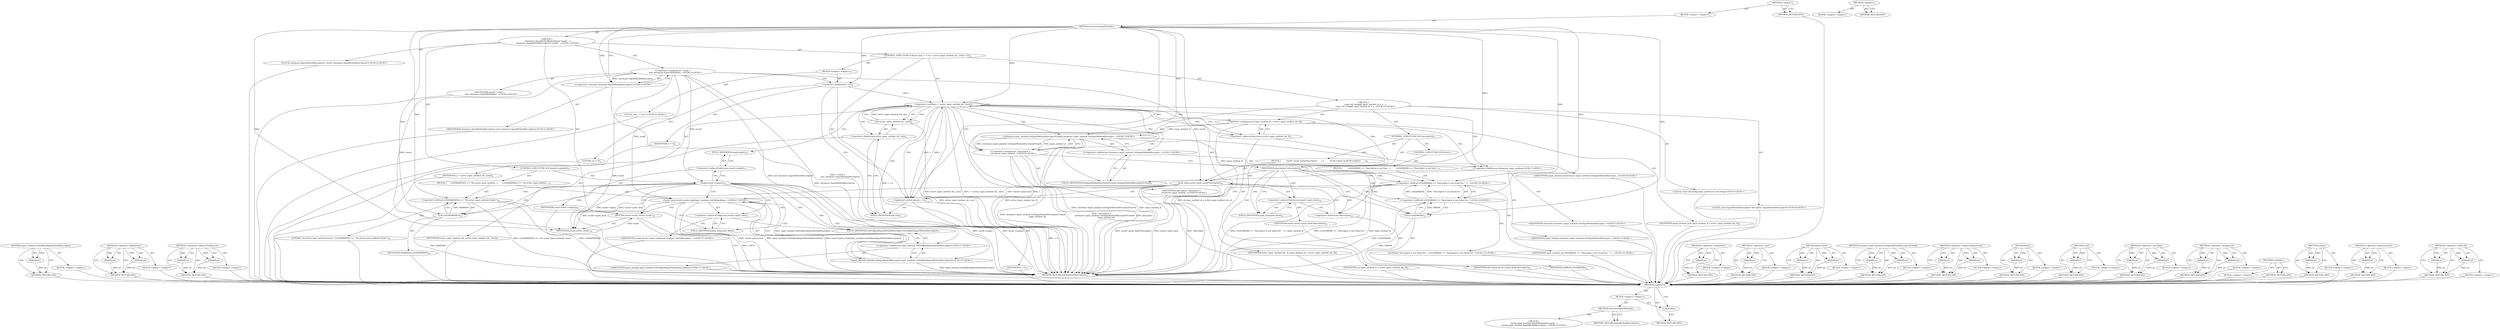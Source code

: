 digraph "&lt;global&gt;" {
vulnerable_182 [label=<(METHOD,input_method.GetFallbackInputMethodDescriptor)>];
vulnerable_183 [label=<(PARAM,p1)>];
vulnerable_184 [label=<(BLOCK,&lt;empty&gt;,&lt;empty&gt;)>];
vulnerable_185 [label=<(METHOD_RETURN,ANY)>];
vulnerable_136 [label=<(METHOD,&lt;operator&gt;.fieldAccess)>];
vulnerable_137 [label=<(PARAM,p1)>];
vulnerable_138 [label=<(PARAM,p2)>];
vulnerable_139 [label=<(BLOCK,&lt;empty&gt;,&lt;empty&gt;)>];
vulnerable_140 [label=<(METHOD_RETURN,ANY)>];
vulnerable_160 [label=<(METHOD,&lt;operator&gt;.indirectFieldAccess)>];
vulnerable_161 [label=<(PARAM,p1)>];
vulnerable_162 [label=<(PARAM,p2)>];
vulnerable_163 [label=<(BLOCK,&lt;empty&gt;,&lt;empty&gt;)>];
vulnerable_164 [label=<(METHOD_RETURN,ANY)>];
vulnerable_6 [label=<(METHOD,&lt;global&gt;)<SUB>1</SUB>>];
vulnerable_7 [label=<(BLOCK,&lt;empty&gt;,&lt;empty&gt;)<SUB>1</SUB>>];
vulnerable_8 [label=<(METHOD,GetActiveInputMethods)<SUB>1</SUB>>];
vulnerable_9 [label="<(BLOCK,{
    chromeos::InputMethodDescriptors* result ...,{
    chromeos::InputMethodDescriptors* result ...)<SUB>1</SUB>>"];
vulnerable_10 [label="<(LOCAL,chromeos.InputMethodDescriptors* result: chromeos.InputMethodDescriptors*)<SUB>2</SUB>>"];
vulnerable_11 [label="<(&lt;operator&gt;.assignment,* result =
        new chromeos::InputMethodDes...)<SUB>2</SUB>>"];
vulnerable_12 [label="<(IDENTIFIER,result,* result =
        new chromeos::InputMethodDes...)<SUB>2</SUB>>"];
vulnerable_13 [label="<(&lt;operator&gt;.new,new chromeos::InputMethodDescriptors)<SUB>3</SUB>>"];
vulnerable_14 [label="<(IDENTIFIER,chromeos::InputMethodDescriptors,new chromeos::InputMethodDescriptors)<SUB>3</SUB>>"];
vulnerable_15 [label=<(CONTROL_STRUCTURE,FOR,for (size_t i = 0;i &lt; active_input_method_ids_.size();++i))<SUB>4</SUB>>];
vulnerable_16 [label=<(BLOCK,&lt;empty&gt;,&lt;empty&gt;)<SUB>4</SUB>>];
vulnerable_17 [label="<(LOCAL,size_t i: size_t)<SUB>4</SUB>>"];
vulnerable_18 [label=<(&lt;operator&gt;.assignment,i = 0)<SUB>4</SUB>>];
vulnerable_19 [label=<(IDENTIFIER,i,i = 0)<SUB>4</SUB>>];
vulnerable_20 [label=<(LITERAL,0,i = 0)<SUB>4</SUB>>];
vulnerable_21 [label=<(&lt;operator&gt;.lessThan,i &lt; active_input_method_ids_.size())<SUB>4</SUB>>];
vulnerable_22 [label=<(IDENTIFIER,i,i &lt; active_input_method_ids_.size())<SUB>4</SUB>>];
vulnerable_23 [label=<(size,active_input_method_ids_.size())<SUB>4</SUB>>];
vulnerable_24 [label=<(&lt;operator&gt;.fieldAccess,active_input_method_ids_.size)<SUB>4</SUB>>];
vulnerable_25 [label=<(IDENTIFIER,active_input_method_ids_,active_input_method_ids_.size())<SUB>4</SUB>>];
vulnerable_26 [label=<(FIELD_IDENTIFIER,size,size)<SUB>4</SUB>>];
vulnerable_27 [label=<(&lt;operator&gt;.preIncrement,++i)<SUB>4</SUB>>];
vulnerable_28 [label=<(IDENTIFIER,i,++i)<SUB>4</SUB>>];
vulnerable_29 [label="<(BLOCK,{
       const std::string&amp; input_method_id = a...,{
       const std::string&amp; input_method_id = a...)<SUB>4</SUB>>"];
vulnerable_30 [label="<(LOCAL,const std.string input_method_id: std.string)<SUB>5</SUB>>"];
vulnerable_31 [label=<(&lt;operator&gt;.assignment,&amp; input_method_id = active_input_method_ids_[i])<SUB>5</SUB>>];
vulnerable_32 [label=<(IDENTIFIER,input_method_id,&amp; input_method_id = active_input_method_ids_[i])<SUB>5</SUB>>];
vulnerable_33 [label=<(&lt;operator&gt;.indirectIndexAccess,active_input_method_ids_[i])<SUB>5</SUB>>];
vulnerable_34 [label=<(IDENTIFIER,active_input_method_ids_,&amp; input_method_id = active_input_method_ids_[i])<SUB>5</SUB>>];
vulnerable_35 [label=<(IDENTIFIER,i,&amp; input_method_id = active_input_method_ids_[i])<SUB>5</SUB>>];
vulnerable_36 [label="<(LOCAL,const InputMethodDescriptor* descriptor: InputMethodDescriptor*)<SUB>6</SUB>>"];
vulnerable_37 [label="<(&lt;operator&gt;.assignment,* descriptor =
          chromeos::input_method...)<SUB>6</SUB>>"];
vulnerable_38 [label="<(IDENTIFIER,descriptor,* descriptor =
          chromeos::input_method...)<SUB>6</SUB>>"];
vulnerable_39 [label="<(chromeos.input_method.GetInputMethodDescriptorFromId,chromeos::input_method::GetInputMethodDescripto...)<SUB>7</SUB>>"];
vulnerable_40 [label="<(&lt;operator&gt;.fieldAccess,chromeos::input_method::GetInputMethodDescripto...)<SUB>7</SUB>>"];
vulnerable_41 [label="<(&lt;operator&gt;.fieldAccess,chromeos::input_method)<SUB>7</SUB>>"];
vulnerable_42 [label="<(IDENTIFIER,chromeos,chromeos::input_method::GetInputMethodDescripto...)<SUB>7</SUB>>"];
vulnerable_43 [label="<(IDENTIFIER,input_method,chromeos::input_method::GetInputMethodDescripto...)<SUB>7</SUB>>"];
vulnerable_44 [label=<(FIELD_IDENTIFIER,GetInputMethodDescriptorFromId,GetInputMethodDescriptorFromId)<SUB>7</SUB>>];
vulnerable_45 [label="<(IDENTIFIER,input_method_id,chromeos::input_method::GetInputMethodDescripto...)<SUB>8</SUB>>"];
vulnerable_46 [label=<(CONTROL_STRUCTURE,IF,if (descriptor))<SUB>9</SUB>>];
vulnerable_47 [label=<(IDENTIFIER,descriptor,if (descriptor))<SUB>9</SUB>>];
vulnerable_48 [label=<(BLOCK,{
         result-&gt;push_back(*descriptor);
      },{
         result-&gt;push_back(*descriptor);
      })<SUB>9</SUB>>];
vulnerable_49 [label=<(push_back,result-&gt;push_back(*descriptor))<SUB>10</SUB>>];
vulnerable_50 [label=<(&lt;operator&gt;.indirectFieldAccess,result-&gt;push_back)<SUB>10</SUB>>];
vulnerable_51 [label=<(IDENTIFIER,result,result-&gt;push_back(*descriptor))<SUB>10</SUB>>];
vulnerable_52 [label=<(FIELD_IDENTIFIER,push_back,push_back)<SUB>10</SUB>>];
vulnerable_53 [label=<(&lt;operator&gt;.indirection,*descriptor)<SUB>10</SUB>>];
vulnerable_54 [label=<(IDENTIFIER,descriptor,result-&gt;push_back(*descriptor))<SUB>10</SUB>>];
vulnerable_55 [label=<(CONTROL_STRUCTURE,ELSE,else)<SUB>11</SUB>>];
vulnerable_56 [label=<(BLOCK,{
        LOG(ERROR) &lt;&lt; &quot;Descriptor is not foun...,{
        LOG(ERROR) &lt;&lt; &quot;Descriptor is not foun...)<SUB>11</SUB>>];
vulnerable_57 [label="<(&lt;operator&gt;.shiftLeft,LOG(ERROR) &lt;&lt; &quot;Descriptor is not found for: &quot; &lt;...)<SUB>12</SUB>>"];
vulnerable_58 [label="<(&lt;operator&gt;.shiftLeft,LOG(ERROR) &lt;&lt; &quot;Descriptor is not found for: &quot;)<SUB>12</SUB>>"];
vulnerable_59 [label=<(LOG,LOG(ERROR))<SUB>12</SUB>>];
vulnerable_60 [label=<(IDENTIFIER,ERROR,LOG(ERROR))<SUB>12</SUB>>];
vulnerable_61 [label="<(LITERAL,&quot;Descriptor is not found for: &quot;,LOG(ERROR) &lt;&lt; &quot;Descriptor is not found for: &quot;)<SUB>12</SUB>>"];
vulnerable_62 [label="<(IDENTIFIER,input_method_id,LOG(ERROR) &lt;&lt; &quot;Descriptor is not found for: &quot; &lt;...)<SUB>12</SUB>>"];
vulnerable_63 [label=<(CONTROL_STRUCTURE,IF,if (result-&gt;empty()))<SUB>15</SUB>>];
vulnerable_64 [label=<(empty,result-&gt;empty())<SUB>15</SUB>>];
vulnerable_65 [label=<(&lt;operator&gt;.indirectFieldAccess,result-&gt;empty)<SUB>15</SUB>>];
vulnerable_66 [label=<(IDENTIFIER,result,result-&gt;empty())<SUB>15</SUB>>];
vulnerable_67 [label=<(FIELD_IDENTIFIER,empty,empty)<SUB>15</SUB>>];
vulnerable_68 [label=<(BLOCK,{
      LOG(WARNING) &lt;&lt; &quot;No active input method...,{
      LOG(WARNING) &lt;&lt; &quot;No active input method...)<SUB>15</SUB>>];
vulnerable_69 [label=<(&lt;operator&gt;.shiftLeft,LOG(WARNING) &lt;&lt; &quot;No active input methods found.&quot;)<SUB>16</SUB>>];
vulnerable_70 [label=<(LOG,LOG(WARNING))<SUB>16</SUB>>];
vulnerable_71 [label=<(IDENTIFIER,WARNING,LOG(WARNING))<SUB>16</SUB>>];
vulnerable_72 [label=<(LITERAL,&quot;No active input methods found.&quot;,LOG(WARNING) &lt;&lt; &quot;No active input methods found.&quot;)<SUB>16</SUB>>];
vulnerable_73 [label="<(push_back,result-&gt;push_back(input_method::GetFallbackInpu...)<SUB>17</SUB>>"];
vulnerable_74 [label=<(&lt;operator&gt;.indirectFieldAccess,result-&gt;push_back)<SUB>17</SUB>>];
vulnerable_75 [label="<(IDENTIFIER,result,result-&gt;push_back(input_method::GetFallbackInpu...)<SUB>17</SUB>>"];
vulnerable_76 [label=<(FIELD_IDENTIFIER,push_back,push_back)<SUB>17</SUB>>];
vulnerable_77 [label="<(input_method.GetFallbackInputMethodDescriptor,input_method::GetFallbackInputMethodDescriptor())<SUB>17</SUB>>"];
vulnerable_78 [label="<(&lt;operator&gt;.fieldAccess,input_method::GetFallbackInputMethodDescriptor)<SUB>17</SUB>>"];
vulnerable_79 [label="<(IDENTIFIER,input_method,input_method::GetFallbackInputMethodDescriptor())<SUB>17</SUB>>"];
vulnerable_80 [label=<(FIELD_IDENTIFIER,GetFallbackInputMethodDescriptor,GetFallbackInputMethodDescriptor)<SUB>17</SUB>>];
vulnerable_81 [label=<(RETURN,return result;,return result;)<SUB>19</SUB>>];
vulnerable_82 [label=<(IDENTIFIER,result,return result;)<SUB>19</SUB>>];
vulnerable_83 [label=<(METHOD_RETURN,InputMethodDescriptors)<SUB>1</SUB>>];
vulnerable_85 [label=<(METHOD_RETURN,ANY)<SUB>1</SUB>>];
vulnerable_165 [label=<(METHOD,&lt;operator&gt;.indirection)>];
vulnerable_166 [label=<(PARAM,p1)>];
vulnerable_167 [label=<(BLOCK,&lt;empty&gt;,&lt;empty&gt;)>];
vulnerable_168 [label=<(METHOD_RETURN,ANY)>];
vulnerable_123 [label=<(METHOD,&lt;operator&gt;.new)>];
vulnerable_124 [label=<(PARAM,p1)>];
vulnerable_125 [label=<(BLOCK,&lt;empty&gt;,&lt;empty&gt;)>];
vulnerable_126 [label=<(METHOD_RETURN,ANY)>];
vulnerable_155 [label=<(METHOD,push_back)>];
vulnerable_156 [label=<(PARAM,p1)>];
vulnerable_157 [label=<(PARAM,p2)>];
vulnerable_158 [label=<(BLOCK,&lt;empty&gt;,&lt;empty&gt;)>];
vulnerable_159 [label=<(METHOD_RETURN,ANY)>];
vulnerable_150 [label=<(METHOD,chromeos.input_method.GetInputMethodDescriptorFromId)>];
vulnerable_151 [label=<(PARAM,p1)>];
vulnerable_152 [label=<(PARAM,p2)>];
vulnerable_153 [label=<(BLOCK,&lt;empty&gt;,&lt;empty&gt;)>];
vulnerable_154 [label=<(METHOD_RETURN,ANY)>];
vulnerable_145 [label=<(METHOD,&lt;operator&gt;.indirectIndexAccess)>];
vulnerable_146 [label=<(PARAM,p1)>];
vulnerable_147 [label=<(PARAM,p2)>];
vulnerable_148 [label=<(BLOCK,&lt;empty&gt;,&lt;empty&gt;)>];
vulnerable_149 [label=<(METHOD_RETURN,ANY)>];
vulnerable_132 [label=<(METHOD,size)>];
vulnerable_133 [label=<(PARAM,p1)>];
vulnerable_134 [label=<(BLOCK,&lt;empty&gt;,&lt;empty&gt;)>];
vulnerable_135 [label=<(METHOD_RETURN,ANY)>];
vulnerable_174 [label=<(METHOD,LOG)>];
vulnerable_175 [label=<(PARAM,p1)>];
vulnerable_176 [label=<(BLOCK,&lt;empty&gt;,&lt;empty&gt;)>];
vulnerable_177 [label=<(METHOD_RETURN,ANY)>];
vulnerable_127 [label=<(METHOD,&lt;operator&gt;.lessThan)>];
vulnerable_128 [label=<(PARAM,p1)>];
vulnerable_129 [label=<(PARAM,p2)>];
vulnerable_130 [label=<(BLOCK,&lt;empty&gt;,&lt;empty&gt;)>];
vulnerable_131 [label=<(METHOD_RETURN,ANY)>];
vulnerable_118 [label=<(METHOD,&lt;operator&gt;.assignment)>];
vulnerable_119 [label=<(PARAM,p1)>];
vulnerable_120 [label=<(PARAM,p2)>];
vulnerable_121 [label=<(BLOCK,&lt;empty&gt;,&lt;empty&gt;)>];
vulnerable_122 [label=<(METHOD_RETURN,ANY)>];
vulnerable_112 [label=<(METHOD,&lt;global&gt;)<SUB>1</SUB>>];
vulnerable_113 [label=<(BLOCK,&lt;empty&gt;,&lt;empty&gt;)>];
vulnerable_114 [label=<(METHOD_RETURN,ANY)>];
vulnerable_178 [label=<(METHOD,empty)>];
vulnerable_179 [label=<(PARAM,p1)>];
vulnerable_180 [label=<(BLOCK,&lt;empty&gt;,&lt;empty&gt;)>];
vulnerable_181 [label=<(METHOD_RETURN,ANY)>];
vulnerable_141 [label=<(METHOD,&lt;operator&gt;.preIncrement)>];
vulnerable_142 [label=<(PARAM,p1)>];
vulnerable_143 [label=<(BLOCK,&lt;empty&gt;,&lt;empty&gt;)>];
vulnerable_144 [label=<(METHOD_RETURN,ANY)>];
vulnerable_169 [label=<(METHOD,&lt;operator&gt;.shiftLeft)>];
vulnerable_170 [label=<(PARAM,p1)>];
vulnerable_171 [label=<(PARAM,p2)>];
vulnerable_172 [label=<(BLOCK,&lt;empty&gt;,&lt;empty&gt;)>];
vulnerable_173 [label=<(METHOD_RETURN,ANY)>];
fixed_6 [label=<(METHOD,&lt;global&gt;)<SUB>1</SUB>>];
fixed_7 [label=<(BLOCK,&lt;empty&gt;,&lt;empty&gt;)<SUB>1</SUB>>];
fixed_8 [label=<(METHOD,GetActiveInputMethods)<SUB>1</SUB>>];
fixed_9 [label="<(BLOCK,{
  virtual input_method::InputMethodDescriptor...,{
  virtual input_method::InputMethodDescriptor...)<SUB>1</SUB>>"];
fixed_10 [label=<(METHOD_RETURN,InputMethodDescriptors)<SUB>1</SUB>>];
fixed_12 [label=<(UNKNOWN,,)>];
fixed_13 [label=<(METHOD_RETURN,ANY)<SUB>1</SUB>>];
fixed_22 [label=<(METHOD,&lt;global&gt;)<SUB>1</SUB>>];
fixed_23 [label=<(BLOCK,&lt;empty&gt;,&lt;empty&gt;)>];
fixed_24 [label=<(METHOD_RETURN,ANY)>];
vulnerable_182 -> vulnerable_183  [key=0, label="AST: "];
vulnerable_182 -> vulnerable_183  [key=1, label="DDG: "];
vulnerable_182 -> vulnerable_184  [key=0, label="AST: "];
vulnerable_182 -> vulnerable_185  [key=0, label="AST: "];
vulnerable_182 -> vulnerable_185  [key=1, label="CFG: "];
vulnerable_183 -> vulnerable_185  [key=0, label="DDG: p1"];
vulnerable_184 -> fixed_6  [key=0];
vulnerable_185 -> fixed_6  [key=0];
vulnerable_136 -> vulnerable_137  [key=0, label="AST: "];
vulnerable_136 -> vulnerable_137  [key=1, label="DDG: "];
vulnerable_136 -> vulnerable_139  [key=0, label="AST: "];
vulnerable_136 -> vulnerable_138  [key=0, label="AST: "];
vulnerable_136 -> vulnerable_138  [key=1, label="DDG: "];
vulnerable_136 -> vulnerable_140  [key=0, label="AST: "];
vulnerable_136 -> vulnerable_140  [key=1, label="CFG: "];
vulnerable_137 -> vulnerable_140  [key=0, label="DDG: p1"];
vulnerable_138 -> vulnerable_140  [key=0, label="DDG: p2"];
vulnerable_139 -> fixed_6  [key=0];
vulnerable_140 -> fixed_6  [key=0];
vulnerable_160 -> vulnerable_161  [key=0, label="AST: "];
vulnerable_160 -> vulnerable_161  [key=1, label="DDG: "];
vulnerable_160 -> vulnerable_163  [key=0, label="AST: "];
vulnerable_160 -> vulnerable_162  [key=0, label="AST: "];
vulnerable_160 -> vulnerable_162  [key=1, label="DDG: "];
vulnerable_160 -> vulnerable_164  [key=0, label="AST: "];
vulnerable_160 -> vulnerable_164  [key=1, label="CFG: "];
vulnerable_161 -> vulnerable_164  [key=0, label="DDG: p1"];
vulnerable_162 -> vulnerable_164  [key=0, label="DDG: p2"];
vulnerable_163 -> fixed_6  [key=0];
vulnerable_164 -> fixed_6  [key=0];
vulnerable_6 -> vulnerable_7  [key=0, label="AST: "];
vulnerable_6 -> vulnerable_85  [key=0, label="AST: "];
vulnerable_6 -> vulnerable_85  [key=1, label="CFG: "];
vulnerable_7 -> vulnerable_8  [key=0, label="AST: "];
vulnerable_8 -> vulnerable_9  [key=0, label="AST: "];
vulnerable_8 -> vulnerable_83  [key=0, label="AST: "];
vulnerable_8 -> vulnerable_13  [key=0, label="CFG: "];
vulnerable_8 -> vulnerable_13  [key=1, label="DDG: "];
vulnerable_8 -> vulnerable_82  [key=0, label="DDG: "];
vulnerable_8 -> vulnerable_18  [key=0, label="DDG: "];
vulnerable_8 -> vulnerable_21  [key=0, label="DDG: "];
vulnerable_8 -> vulnerable_27  [key=0, label="DDG: "];
vulnerable_8 -> vulnerable_47  [key=0, label="DDG: "];
vulnerable_8 -> vulnerable_69  [key=0, label="DDG: "];
vulnerable_8 -> vulnerable_39  [key=0, label="DDG: "];
vulnerable_8 -> vulnerable_70  [key=0, label="DDG: "];
vulnerable_8 -> vulnerable_57  [key=0, label="DDG: "];
vulnerable_8 -> vulnerable_58  [key=0, label="DDG: "];
vulnerable_8 -> vulnerable_59  [key=0, label="DDG: "];
vulnerable_9 -> vulnerable_10  [key=0, label="AST: "];
vulnerable_9 -> vulnerable_11  [key=0, label="AST: "];
vulnerable_9 -> vulnerable_15  [key=0, label="AST: "];
vulnerable_9 -> vulnerable_63  [key=0, label="AST: "];
vulnerable_9 -> vulnerable_81  [key=0, label="AST: "];
vulnerable_10 -> fixed_6  [key=0];
vulnerable_11 -> vulnerable_12  [key=0, label="AST: "];
vulnerable_11 -> vulnerable_13  [key=0, label="AST: "];
vulnerable_11 -> vulnerable_18  [key=0, label="CFG: "];
vulnerable_11 -> vulnerable_83  [key=0, label="DDG: result"];
vulnerable_11 -> vulnerable_83  [key=1, label="DDG: new chromeos::InputMethodDescriptors"];
vulnerable_11 -> vulnerable_83  [key=2, label="DDG: * result =
        new chromeos::InputMethodDescriptors"];
vulnerable_11 -> vulnerable_82  [key=0, label="DDG: result"];
vulnerable_11 -> vulnerable_64  [key=0, label="DDG: result"];
vulnerable_11 -> vulnerable_73  [key=0, label="DDG: result"];
vulnerable_11 -> vulnerable_49  [key=0, label="DDG: result"];
vulnerable_12 -> fixed_6  [key=0];
vulnerable_13 -> vulnerable_14  [key=0, label="AST: "];
vulnerable_13 -> vulnerable_11  [key=0, label="CFG: "];
vulnerable_13 -> vulnerable_11  [key=1, label="DDG: chromeos::InputMethodDescriptors"];
vulnerable_13 -> vulnerable_83  [key=0, label="DDG: chromeos::InputMethodDescriptors"];
vulnerable_14 -> fixed_6  [key=0];
vulnerable_15 -> vulnerable_16  [key=0, label="AST: "];
vulnerable_15 -> vulnerable_21  [key=0, label="AST: "];
vulnerable_15 -> vulnerable_27  [key=0, label="AST: "];
vulnerable_15 -> vulnerable_29  [key=0, label="AST: "];
vulnerable_16 -> vulnerable_17  [key=0, label="AST: "];
vulnerable_16 -> vulnerable_18  [key=0, label="AST: "];
vulnerable_17 -> fixed_6  [key=0];
vulnerable_18 -> vulnerable_19  [key=0, label="AST: "];
vulnerable_18 -> vulnerable_20  [key=0, label="AST: "];
vulnerable_18 -> vulnerable_26  [key=0, label="CFG: "];
vulnerable_18 -> vulnerable_83  [key=0, label="DDG: i = 0"];
vulnerable_18 -> vulnerable_21  [key=0, label="DDG: i"];
vulnerable_19 -> fixed_6  [key=0];
vulnerable_20 -> fixed_6  [key=0];
vulnerable_21 -> vulnerable_22  [key=0, label="AST: "];
vulnerable_21 -> vulnerable_23  [key=0, label="AST: "];
vulnerable_21 -> vulnerable_23  [key=1, label="CDG: "];
vulnerable_21 -> vulnerable_33  [key=0, label="CFG: "];
vulnerable_21 -> vulnerable_33  [key=1, label="CDG: "];
vulnerable_21 -> vulnerable_67  [key=0, label="CFG: "];
vulnerable_21 -> vulnerable_83  [key=0, label="DDG: i"];
vulnerable_21 -> vulnerable_83  [key=1, label="DDG: active_input_method_ids_.size()"];
vulnerable_21 -> vulnerable_83  [key=2, label="DDG: i &lt; active_input_method_ids_.size()"];
vulnerable_21 -> vulnerable_27  [key=0, label="DDG: i"];
vulnerable_21 -> vulnerable_27  [key=1, label="CDG: "];
vulnerable_21 -> vulnerable_24  [key=0, label="CDG: "];
vulnerable_21 -> vulnerable_47  [key=0, label="CDG: "];
vulnerable_21 -> vulnerable_21  [key=0, label="CDG: "];
vulnerable_21 -> vulnerable_26  [key=0, label="CDG: "];
vulnerable_21 -> vulnerable_37  [key=0, label="CDG: "];
vulnerable_21 -> vulnerable_41  [key=0, label="CDG: "];
vulnerable_21 -> vulnerable_40  [key=0, label="CDG: "];
vulnerable_21 -> vulnerable_44  [key=0, label="CDG: "];
vulnerable_21 -> vulnerable_39  [key=0, label="CDG: "];
vulnerable_21 -> vulnerable_31  [key=0, label="CDG: "];
vulnerable_22 -> fixed_6  [key=0];
vulnerable_23 -> vulnerable_24  [key=0, label="AST: "];
vulnerable_23 -> vulnerable_21  [key=0, label="CFG: "];
vulnerable_23 -> vulnerable_21  [key=1, label="DDG: active_input_method_ids_.size"];
vulnerable_23 -> vulnerable_83  [key=0, label="DDG: active_input_method_ids_.size"];
vulnerable_24 -> vulnerable_25  [key=0, label="AST: "];
vulnerable_24 -> vulnerable_26  [key=0, label="AST: "];
vulnerable_24 -> vulnerable_23  [key=0, label="CFG: "];
vulnerable_25 -> fixed_6  [key=0];
vulnerable_26 -> vulnerable_24  [key=0, label="CFG: "];
vulnerable_27 -> vulnerable_28  [key=0, label="AST: "];
vulnerable_27 -> vulnerable_26  [key=0, label="CFG: "];
vulnerable_27 -> vulnerable_83  [key=0, label="DDG: ++i"];
vulnerable_27 -> vulnerable_21  [key=0, label="DDG: i"];
vulnerable_28 -> fixed_6  [key=0];
vulnerable_29 -> vulnerable_30  [key=0, label="AST: "];
vulnerable_29 -> vulnerable_31  [key=0, label="AST: "];
vulnerable_29 -> vulnerable_36  [key=0, label="AST: "];
vulnerable_29 -> vulnerable_37  [key=0, label="AST: "];
vulnerable_29 -> vulnerable_46  [key=0, label="AST: "];
vulnerable_30 -> fixed_6  [key=0];
vulnerable_31 -> vulnerable_32  [key=0, label="AST: "];
vulnerable_31 -> vulnerable_33  [key=0, label="AST: "];
vulnerable_31 -> vulnerable_41  [key=0, label="CFG: "];
vulnerable_31 -> vulnerable_83  [key=0, label="DDG: active_input_method_ids_[i]"];
vulnerable_31 -> vulnerable_83  [key=1, label="DDG: &amp; input_method_id = active_input_method_ids_[i]"];
vulnerable_31 -> vulnerable_39  [key=0, label="DDG: input_method_id"];
vulnerable_32 -> fixed_6  [key=0];
vulnerable_33 -> vulnerable_34  [key=0, label="AST: "];
vulnerable_33 -> vulnerable_35  [key=0, label="AST: "];
vulnerable_33 -> vulnerable_31  [key=0, label="CFG: "];
vulnerable_34 -> fixed_6  [key=0];
vulnerable_35 -> fixed_6  [key=0];
vulnerable_36 -> fixed_6  [key=0];
vulnerable_37 -> vulnerable_38  [key=0, label="AST: "];
vulnerable_37 -> vulnerable_39  [key=0, label="AST: "];
vulnerable_37 -> vulnerable_47  [key=0, label="CFG: "];
vulnerable_37 -> vulnerable_83  [key=0, label="DDG: descriptor"];
vulnerable_37 -> vulnerable_83  [key=1, label="DDG: chromeos::input_method::GetInputMethodDescriptorFromId(
               input_method_id)"];
vulnerable_37 -> vulnerable_83  [key=2, label="DDG: * descriptor =
          chromeos::input_method::GetInputMethodDescriptorFromId(
               input_method_id)"];
vulnerable_38 -> fixed_6  [key=0];
vulnerable_39 -> vulnerable_40  [key=0, label="AST: "];
vulnerable_39 -> vulnerable_45  [key=0, label="AST: "];
vulnerable_39 -> vulnerable_37  [key=0, label="CFG: "];
vulnerable_39 -> vulnerable_37  [key=1, label="DDG: chromeos::input_method::GetInputMethodDescriptorFromId"];
vulnerable_39 -> vulnerable_37  [key=2, label="DDG: input_method_id"];
vulnerable_39 -> vulnerable_83  [key=0, label="DDG: chromeos::input_method::GetInputMethodDescriptorFromId"];
vulnerable_39 -> vulnerable_83  [key=1, label="DDG: input_method_id"];
vulnerable_39 -> vulnerable_57  [key=0, label="DDG: input_method_id"];
vulnerable_40 -> vulnerable_41  [key=0, label="AST: "];
vulnerable_40 -> vulnerable_44  [key=0, label="AST: "];
vulnerable_40 -> vulnerable_39  [key=0, label="CFG: "];
vulnerable_41 -> vulnerable_42  [key=0, label="AST: "];
vulnerable_41 -> vulnerable_43  [key=0, label="AST: "];
vulnerable_41 -> vulnerable_44  [key=0, label="CFG: "];
vulnerable_42 -> fixed_6  [key=0];
vulnerable_43 -> fixed_6  [key=0];
vulnerable_44 -> vulnerable_40  [key=0, label="CFG: "];
vulnerable_45 -> fixed_6  [key=0];
vulnerable_46 -> vulnerable_47  [key=0, label="AST: "];
vulnerable_46 -> vulnerable_48  [key=0, label="AST: "];
vulnerable_46 -> vulnerable_55  [key=0, label="AST: "];
vulnerable_47 -> vulnerable_52  [key=0, label="CFG: "];
vulnerable_47 -> vulnerable_52  [key=1, label="CDG: "];
vulnerable_47 -> vulnerable_59  [key=0, label="CFG: "];
vulnerable_47 -> vulnerable_59  [key=1, label="CDG: "];
vulnerable_47 -> vulnerable_58  [key=0, label="CDG: "];
vulnerable_47 -> vulnerable_49  [key=0, label="CDG: "];
vulnerable_47 -> vulnerable_57  [key=0, label="CDG: "];
vulnerable_47 -> vulnerable_53  [key=0, label="CDG: "];
vulnerable_47 -> vulnerable_50  [key=0, label="CDG: "];
vulnerable_48 -> vulnerable_49  [key=0, label="AST: "];
vulnerable_49 -> vulnerable_50  [key=0, label="AST: "];
vulnerable_49 -> vulnerable_53  [key=0, label="AST: "];
vulnerable_49 -> vulnerable_27  [key=0, label="CFG: "];
vulnerable_49 -> vulnerable_83  [key=0, label="DDG: result-&gt;push_back"];
vulnerable_49 -> vulnerable_83  [key=1, label="DDG: *descriptor"];
vulnerable_49 -> vulnerable_83  [key=2, label="DDG: result-&gt;push_back(*descriptor)"];
vulnerable_49 -> vulnerable_82  [key=0, label="DDG: result-&gt;push_back"];
vulnerable_49 -> vulnerable_73  [key=0, label="DDG: result-&gt;push_back"];
vulnerable_50 -> vulnerable_51  [key=0, label="AST: "];
vulnerable_50 -> vulnerable_52  [key=0, label="AST: "];
vulnerable_50 -> vulnerable_53  [key=0, label="CFG: "];
vulnerable_51 -> fixed_6  [key=0];
vulnerable_52 -> vulnerable_50  [key=0, label="CFG: "];
vulnerable_53 -> vulnerable_54  [key=0, label="AST: "];
vulnerable_53 -> vulnerable_49  [key=0, label="CFG: "];
vulnerable_54 -> fixed_6  [key=0];
vulnerable_55 -> vulnerable_56  [key=0, label="AST: "];
vulnerable_56 -> vulnerable_57  [key=0, label="AST: "];
vulnerable_57 -> vulnerable_58  [key=0, label="AST: "];
vulnerable_57 -> vulnerable_62  [key=0, label="AST: "];
vulnerable_57 -> vulnerable_27  [key=0, label="CFG: "];
vulnerable_57 -> vulnerable_83  [key=0, label="DDG: LOG(ERROR) &lt;&lt; &quot;Descriptor is not found for: &quot;"];
vulnerable_57 -> vulnerable_83  [key=1, label="DDG: input_method_id"];
vulnerable_57 -> vulnerable_83  [key=2, label="DDG: LOG(ERROR) &lt;&lt; &quot;Descriptor is not found for: &quot; &lt;&lt; input_method_id"];
vulnerable_58 -> vulnerable_59  [key=0, label="AST: "];
vulnerable_58 -> vulnerable_61  [key=0, label="AST: "];
vulnerable_58 -> vulnerable_57  [key=0, label="CFG: "];
vulnerable_58 -> vulnerable_57  [key=1, label="DDG: LOG(ERROR)"];
vulnerable_58 -> vulnerable_57  [key=2, label="DDG: &quot;Descriptor is not found for: &quot;"];
vulnerable_58 -> vulnerable_83  [key=0, label="DDG: LOG(ERROR)"];
vulnerable_59 -> vulnerable_60  [key=0, label="AST: "];
vulnerable_59 -> vulnerable_58  [key=0, label="CFG: "];
vulnerable_59 -> vulnerable_58  [key=1, label="DDG: ERROR"];
vulnerable_59 -> vulnerable_83  [key=0, label="DDG: ERROR"];
vulnerable_60 -> fixed_6  [key=0];
vulnerable_61 -> fixed_6  [key=0];
vulnerable_62 -> fixed_6  [key=0];
vulnerable_63 -> vulnerable_64  [key=0, label="AST: "];
vulnerable_63 -> vulnerable_68  [key=0, label="AST: "];
vulnerable_64 -> vulnerable_65  [key=0, label="AST: "];
vulnerable_64 -> vulnerable_70  [key=0, label="CFG: "];
vulnerable_64 -> vulnerable_70  [key=1, label="CDG: "];
vulnerable_64 -> vulnerable_81  [key=0, label="CFG: "];
vulnerable_64 -> vulnerable_83  [key=0, label="DDG: result-&gt;empty"];
vulnerable_64 -> vulnerable_83  [key=1, label="DDG: result-&gt;empty()"];
vulnerable_64 -> vulnerable_82  [key=0, label="DDG: result-&gt;empty"];
vulnerable_64 -> vulnerable_80  [key=0, label="CDG: "];
vulnerable_64 -> vulnerable_73  [key=0, label="CDG: "];
vulnerable_64 -> vulnerable_77  [key=0, label="CDG: "];
vulnerable_64 -> vulnerable_69  [key=0, label="CDG: "];
vulnerable_64 -> vulnerable_74  [key=0, label="CDG: "];
vulnerable_64 -> vulnerable_76  [key=0, label="CDG: "];
vulnerable_64 -> vulnerable_78  [key=0, label="CDG: "];
vulnerable_65 -> vulnerable_66  [key=0, label="AST: "];
vulnerable_65 -> vulnerable_67  [key=0, label="AST: "];
vulnerable_65 -> vulnerable_64  [key=0, label="CFG: "];
vulnerable_66 -> fixed_6  [key=0];
vulnerable_67 -> vulnerable_65  [key=0, label="CFG: "];
vulnerable_68 -> vulnerable_69  [key=0, label="AST: "];
vulnerable_68 -> vulnerable_73  [key=0, label="AST: "];
vulnerable_69 -> vulnerable_70  [key=0, label="AST: "];
vulnerable_69 -> vulnerable_72  [key=0, label="AST: "];
vulnerable_69 -> vulnerable_76  [key=0, label="CFG: "];
vulnerable_69 -> vulnerable_83  [key=0, label="DDG: LOG(WARNING)"];
vulnerable_69 -> vulnerable_83  [key=1, label="DDG: LOG(WARNING) &lt;&lt; &quot;No active input methods found.&quot;"];
vulnerable_70 -> vulnerable_71  [key=0, label="AST: "];
vulnerable_70 -> vulnerable_69  [key=0, label="CFG: "];
vulnerable_70 -> vulnerable_69  [key=1, label="DDG: WARNING"];
vulnerable_70 -> vulnerable_83  [key=0, label="DDG: WARNING"];
vulnerable_71 -> fixed_6  [key=0];
vulnerable_72 -> fixed_6  [key=0];
vulnerable_73 -> vulnerable_74  [key=0, label="AST: "];
vulnerable_73 -> vulnerable_77  [key=0, label="AST: "];
vulnerable_73 -> vulnerable_81  [key=0, label="CFG: "];
vulnerable_73 -> vulnerable_83  [key=0, label="DDG: result-&gt;push_back"];
vulnerable_73 -> vulnerable_83  [key=1, label="DDG: input_method::GetFallbackInputMethodDescriptor()"];
vulnerable_73 -> vulnerable_83  [key=2, label="DDG: result-&gt;push_back(input_method::GetFallbackInputMethodDescriptor())"];
vulnerable_73 -> vulnerable_82  [key=0, label="DDG: result-&gt;push_back"];
vulnerable_74 -> vulnerable_75  [key=0, label="AST: "];
vulnerable_74 -> vulnerable_76  [key=0, label="AST: "];
vulnerable_74 -> vulnerable_80  [key=0, label="CFG: "];
vulnerable_75 -> fixed_6  [key=0];
vulnerable_76 -> vulnerable_74  [key=0, label="CFG: "];
vulnerable_77 -> vulnerable_78  [key=0, label="AST: "];
vulnerable_77 -> vulnerable_73  [key=0, label="CFG: "];
vulnerable_77 -> vulnerable_73  [key=1, label="DDG: input_method::GetFallbackInputMethodDescriptor"];
vulnerable_77 -> vulnerable_83  [key=0, label="DDG: input_method::GetFallbackInputMethodDescriptor"];
vulnerable_78 -> vulnerable_79  [key=0, label="AST: "];
vulnerable_78 -> vulnerable_80  [key=0, label="AST: "];
vulnerable_78 -> vulnerable_77  [key=0, label="CFG: "];
vulnerable_79 -> fixed_6  [key=0];
vulnerable_80 -> vulnerable_78  [key=0, label="CFG: "];
vulnerable_81 -> vulnerable_82  [key=0, label="AST: "];
vulnerable_81 -> vulnerable_83  [key=0, label="CFG: "];
vulnerable_81 -> vulnerable_83  [key=1, label="DDG: &lt;RET&gt;"];
vulnerable_82 -> vulnerable_81  [key=0, label="DDG: result"];
vulnerable_83 -> fixed_6  [key=0];
vulnerable_85 -> fixed_6  [key=0];
vulnerable_165 -> vulnerable_166  [key=0, label="AST: "];
vulnerable_165 -> vulnerable_166  [key=1, label="DDG: "];
vulnerable_165 -> vulnerable_167  [key=0, label="AST: "];
vulnerable_165 -> vulnerable_168  [key=0, label="AST: "];
vulnerable_165 -> vulnerable_168  [key=1, label="CFG: "];
vulnerable_166 -> vulnerable_168  [key=0, label="DDG: p1"];
vulnerable_167 -> fixed_6  [key=0];
vulnerable_168 -> fixed_6  [key=0];
vulnerable_123 -> vulnerable_124  [key=0, label="AST: "];
vulnerable_123 -> vulnerable_124  [key=1, label="DDG: "];
vulnerable_123 -> vulnerable_125  [key=0, label="AST: "];
vulnerable_123 -> vulnerable_126  [key=0, label="AST: "];
vulnerable_123 -> vulnerable_126  [key=1, label="CFG: "];
vulnerable_124 -> vulnerable_126  [key=0, label="DDG: p1"];
vulnerable_125 -> fixed_6  [key=0];
vulnerable_126 -> fixed_6  [key=0];
vulnerable_155 -> vulnerable_156  [key=0, label="AST: "];
vulnerable_155 -> vulnerable_156  [key=1, label="DDG: "];
vulnerable_155 -> vulnerable_158  [key=0, label="AST: "];
vulnerable_155 -> vulnerable_157  [key=0, label="AST: "];
vulnerable_155 -> vulnerable_157  [key=1, label="DDG: "];
vulnerable_155 -> vulnerable_159  [key=0, label="AST: "];
vulnerable_155 -> vulnerable_159  [key=1, label="CFG: "];
vulnerable_156 -> vulnerable_159  [key=0, label="DDG: p1"];
vulnerable_157 -> vulnerable_159  [key=0, label="DDG: p2"];
vulnerable_158 -> fixed_6  [key=0];
vulnerable_159 -> fixed_6  [key=0];
vulnerable_150 -> vulnerable_151  [key=0, label="AST: "];
vulnerable_150 -> vulnerable_151  [key=1, label="DDG: "];
vulnerable_150 -> vulnerable_153  [key=0, label="AST: "];
vulnerable_150 -> vulnerable_152  [key=0, label="AST: "];
vulnerable_150 -> vulnerable_152  [key=1, label="DDG: "];
vulnerable_150 -> vulnerable_154  [key=0, label="AST: "];
vulnerable_150 -> vulnerable_154  [key=1, label="CFG: "];
vulnerable_151 -> vulnerable_154  [key=0, label="DDG: p1"];
vulnerable_152 -> vulnerable_154  [key=0, label="DDG: p2"];
vulnerable_153 -> fixed_6  [key=0];
vulnerable_154 -> fixed_6  [key=0];
vulnerable_145 -> vulnerable_146  [key=0, label="AST: "];
vulnerable_145 -> vulnerable_146  [key=1, label="DDG: "];
vulnerable_145 -> vulnerable_148  [key=0, label="AST: "];
vulnerable_145 -> vulnerable_147  [key=0, label="AST: "];
vulnerable_145 -> vulnerable_147  [key=1, label="DDG: "];
vulnerable_145 -> vulnerable_149  [key=0, label="AST: "];
vulnerable_145 -> vulnerable_149  [key=1, label="CFG: "];
vulnerable_146 -> vulnerable_149  [key=0, label="DDG: p1"];
vulnerable_147 -> vulnerable_149  [key=0, label="DDG: p2"];
vulnerable_148 -> fixed_6  [key=0];
vulnerable_149 -> fixed_6  [key=0];
vulnerable_132 -> vulnerable_133  [key=0, label="AST: "];
vulnerable_132 -> vulnerable_133  [key=1, label="DDG: "];
vulnerable_132 -> vulnerable_134  [key=0, label="AST: "];
vulnerable_132 -> vulnerable_135  [key=0, label="AST: "];
vulnerable_132 -> vulnerable_135  [key=1, label="CFG: "];
vulnerable_133 -> vulnerable_135  [key=0, label="DDG: p1"];
vulnerable_134 -> fixed_6  [key=0];
vulnerable_135 -> fixed_6  [key=0];
vulnerable_174 -> vulnerable_175  [key=0, label="AST: "];
vulnerable_174 -> vulnerable_175  [key=1, label="DDG: "];
vulnerable_174 -> vulnerable_176  [key=0, label="AST: "];
vulnerable_174 -> vulnerable_177  [key=0, label="AST: "];
vulnerable_174 -> vulnerable_177  [key=1, label="CFG: "];
vulnerable_175 -> vulnerable_177  [key=0, label="DDG: p1"];
vulnerable_176 -> fixed_6  [key=0];
vulnerable_177 -> fixed_6  [key=0];
vulnerable_127 -> vulnerable_128  [key=0, label="AST: "];
vulnerable_127 -> vulnerable_128  [key=1, label="DDG: "];
vulnerable_127 -> vulnerable_130  [key=0, label="AST: "];
vulnerable_127 -> vulnerable_129  [key=0, label="AST: "];
vulnerable_127 -> vulnerable_129  [key=1, label="DDG: "];
vulnerable_127 -> vulnerable_131  [key=0, label="AST: "];
vulnerable_127 -> vulnerable_131  [key=1, label="CFG: "];
vulnerable_128 -> vulnerable_131  [key=0, label="DDG: p1"];
vulnerable_129 -> vulnerable_131  [key=0, label="DDG: p2"];
vulnerable_130 -> fixed_6  [key=0];
vulnerable_131 -> fixed_6  [key=0];
vulnerable_118 -> vulnerable_119  [key=0, label="AST: "];
vulnerable_118 -> vulnerable_119  [key=1, label="DDG: "];
vulnerable_118 -> vulnerable_121  [key=0, label="AST: "];
vulnerable_118 -> vulnerable_120  [key=0, label="AST: "];
vulnerable_118 -> vulnerable_120  [key=1, label="DDG: "];
vulnerable_118 -> vulnerable_122  [key=0, label="AST: "];
vulnerable_118 -> vulnerable_122  [key=1, label="CFG: "];
vulnerable_119 -> vulnerable_122  [key=0, label="DDG: p1"];
vulnerable_120 -> vulnerable_122  [key=0, label="DDG: p2"];
vulnerable_121 -> fixed_6  [key=0];
vulnerable_122 -> fixed_6  [key=0];
vulnerable_112 -> vulnerable_113  [key=0, label="AST: "];
vulnerable_112 -> vulnerable_114  [key=0, label="AST: "];
vulnerable_112 -> vulnerable_114  [key=1, label="CFG: "];
vulnerable_113 -> fixed_6  [key=0];
vulnerable_114 -> fixed_6  [key=0];
vulnerable_178 -> vulnerable_179  [key=0, label="AST: "];
vulnerable_178 -> vulnerable_179  [key=1, label="DDG: "];
vulnerable_178 -> vulnerable_180  [key=0, label="AST: "];
vulnerable_178 -> vulnerable_181  [key=0, label="AST: "];
vulnerable_178 -> vulnerable_181  [key=1, label="CFG: "];
vulnerable_179 -> vulnerable_181  [key=0, label="DDG: p1"];
vulnerable_180 -> fixed_6  [key=0];
vulnerable_181 -> fixed_6  [key=0];
vulnerable_141 -> vulnerable_142  [key=0, label="AST: "];
vulnerable_141 -> vulnerable_142  [key=1, label="DDG: "];
vulnerable_141 -> vulnerable_143  [key=0, label="AST: "];
vulnerable_141 -> vulnerable_144  [key=0, label="AST: "];
vulnerable_141 -> vulnerable_144  [key=1, label="CFG: "];
vulnerable_142 -> vulnerable_144  [key=0, label="DDG: p1"];
vulnerable_143 -> fixed_6  [key=0];
vulnerable_144 -> fixed_6  [key=0];
vulnerable_169 -> vulnerable_170  [key=0, label="AST: "];
vulnerable_169 -> vulnerable_170  [key=1, label="DDG: "];
vulnerable_169 -> vulnerable_172  [key=0, label="AST: "];
vulnerable_169 -> vulnerable_171  [key=0, label="AST: "];
vulnerable_169 -> vulnerable_171  [key=1, label="DDG: "];
vulnerable_169 -> vulnerable_173  [key=0, label="AST: "];
vulnerable_169 -> vulnerable_173  [key=1, label="CFG: "];
vulnerable_170 -> vulnerable_173  [key=0, label="DDG: p1"];
vulnerable_171 -> vulnerable_173  [key=0, label="DDG: p2"];
vulnerable_172 -> fixed_6  [key=0];
vulnerable_173 -> fixed_6  [key=0];
fixed_6 -> fixed_7  [key=0, label="AST: "];
fixed_6 -> fixed_13  [key=0, label="AST: "];
fixed_6 -> fixed_12  [key=0, label="CFG: "];
fixed_7 -> fixed_8  [key=0, label="AST: "];
fixed_7 -> fixed_12  [key=0, label="AST: "];
fixed_8 -> fixed_9  [key=0, label="AST: "];
fixed_8 -> fixed_10  [key=0, label="AST: "];
fixed_8 -> fixed_10  [key=1, label="CFG: "];
fixed_12 -> fixed_13  [key=0, label="CFG: "];
fixed_22 -> fixed_23  [key=0, label="AST: "];
fixed_22 -> fixed_24  [key=0, label="AST: "];
fixed_22 -> fixed_24  [key=1, label="CFG: "];
}
